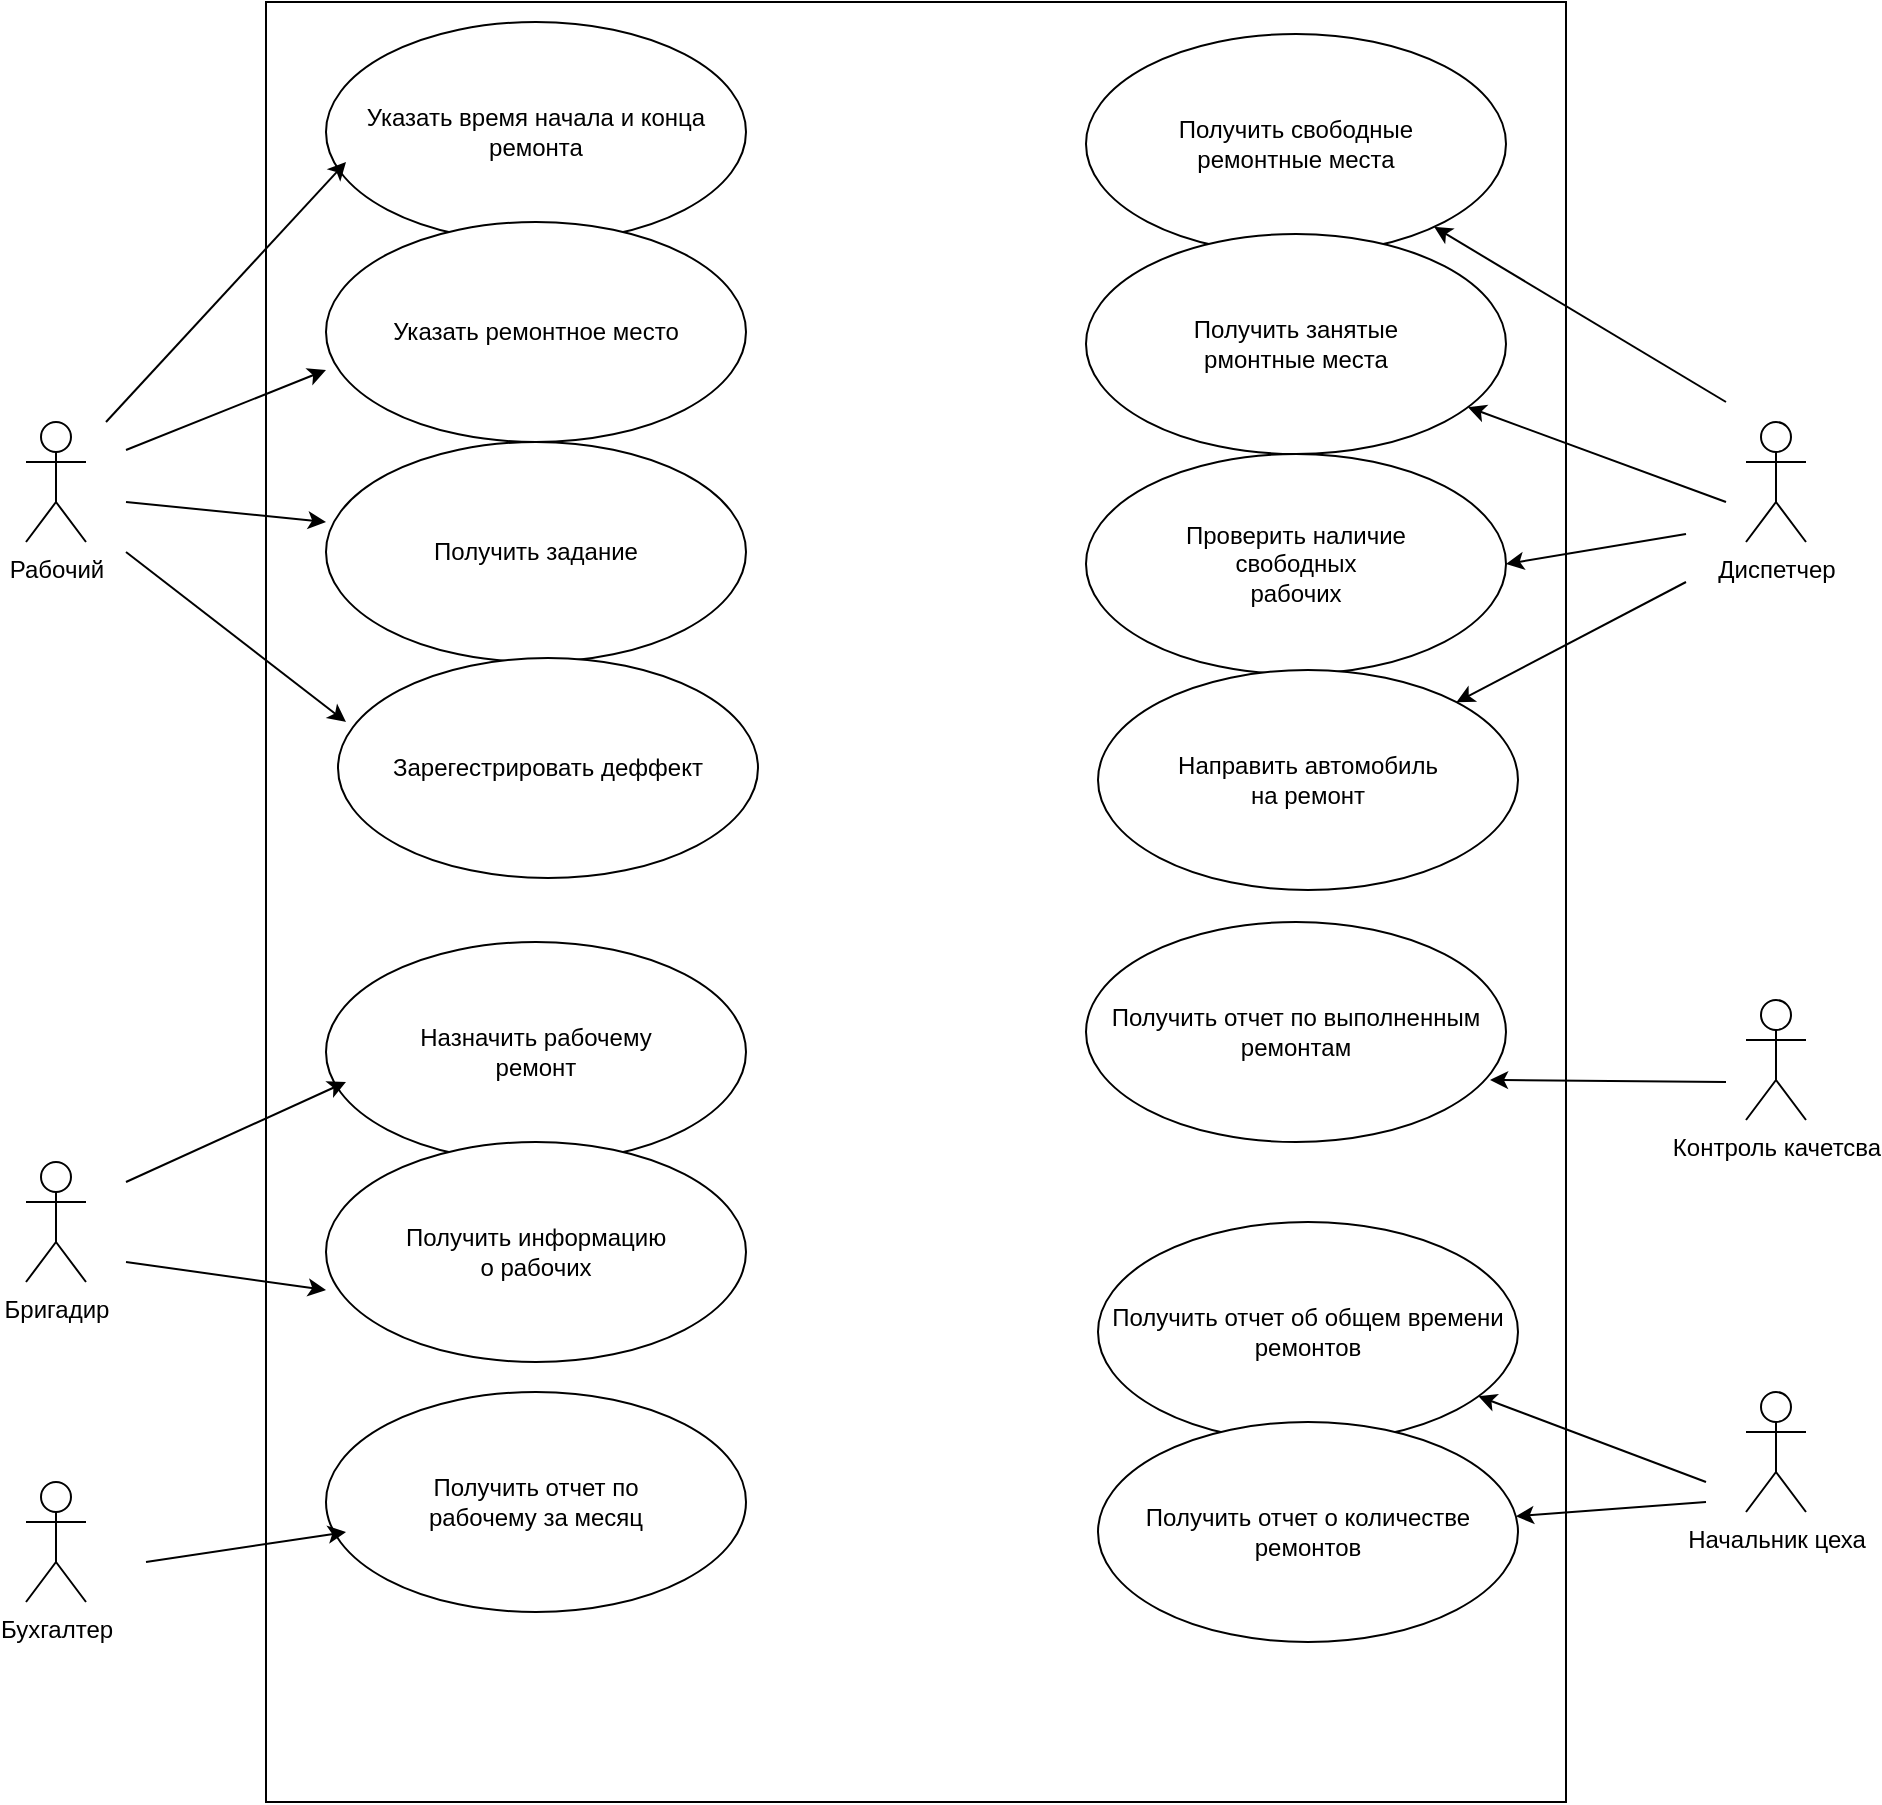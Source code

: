<mxfile version="10.7.7" type="device"><diagram id="opUoGpslqtMAxaRVwGHr" name="Page-1"><mxGraphModel dx="2323" dy="1257" grid="1" gridSize="10" guides="1" tooltips="1" connect="1" arrows="1" fold="1" page="1" pageScale="1" pageWidth="850" pageHeight="1100" math="0" shadow="0"><root><mxCell id="0"/><mxCell id="1" parent="0"/><mxCell id="98wTr1ywldGLVQ8ogjQb-3" value="" style="rounded=0;whiteSpace=wrap;html=1;" vertex="1" parent="1"><mxGeometry x="180" y="10" width="650" height="900" as="geometry"/></mxCell><mxCell id="t5vn-I_cDZiq1SrSx4TQ-1" value="Рабочий" style="shape=umlActor;verticalLabelPosition=bottom;labelBackgroundColor=#ffffff;verticalAlign=top;html=1;outlineConnect=0;" parent="1" vertex="1"><mxGeometry x="60" y="220" width="30" height="60" as="geometry"/></mxCell><mxCell id="t5vn-I_cDZiq1SrSx4TQ-6" value="&lt;span id=&quot;docs-internal-guid-1c0b10ed-7fff-4d52-9e66-07c7c2046a4b&quot;&gt;Указать время начала и конца ремонта&lt;/span&gt;" style="ellipse;whiteSpace=wrap;html=1;" parent="1" vertex="1"><mxGeometry x="210" y="20" width="210" height="110" as="geometry"/></mxCell><mxCell id="t5vn-I_cDZiq1SrSx4TQ-7" value="&lt;span id=&quot;docs-internal-guid-1c0b10ed-7fff-4d52-9e66-07c7c2046a4b&quot;&gt;Указать ремонтное место&lt;br&gt;&lt;/span&gt;" style="ellipse;whiteSpace=wrap;html=1;" parent="1" vertex="1"><mxGeometry x="210" y="120" width="210" height="110" as="geometry"/></mxCell><mxCell id="t5vn-I_cDZiq1SrSx4TQ-8" value="Получить задание" style="ellipse;whiteSpace=wrap;html=1;" parent="1" vertex="1"><mxGeometry x="210" y="230" width="210" height="110" as="geometry"/></mxCell><mxCell id="t5vn-I_cDZiq1SrSx4TQ-9" value="Зарегестрировать деффект" style="ellipse;whiteSpace=wrap;html=1;" parent="1" vertex="1"><mxGeometry x="216" y="338" width="210" height="110" as="geometry"/></mxCell><mxCell id="t5vn-I_cDZiq1SrSx4TQ-12" value="" style="endArrow=classic;html=1;" parent="1" edge="1"><mxGeometry width="50" height="50" relative="1" as="geometry"><mxPoint x="100" y="220" as="sourcePoint"/><mxPoint x="220" y="90" as="targetPoint"/></mxGeometry></mxCell><mxCell id="t5vn-I_cDZiq1SrSx4TQ-13" value="" style="endArrow=classic;html=1;" parent="1" edge="1"><mxGeometry width="50" height="50" relative="1" as="geometry"><mxPoint x="110" y="234" as="sourcePoint"/><mxPoint x="210" y="194" as="targetPoint"/></mxGeometry></mxCell><mxCell id="t5vn-I_cDZiq1SrSx4TQ-14" value="" style="endArrow=classic;html=1;" parent="1" edge="1"><mxGeometry width="50" height="50" relative="1" as="geometry"><mxPoint x="110" y="260" as="sourcePoint"/><mxPoint x="210" y="270" as="targetPoint"/></mxGeometry></mxCell><mxCell id="t5vn-I_cDZiq1SrSx4TQ-16" value="" style="endArrow=classic;html=1;" parent="1" edge="1"><mxGeometry width="50" height="50" relative="1" as="geometry"><mxPoint x="110" y="285" as="sourcePoint"/><mxPoint x="220" y="370" as="targetPoint"/></mxGeometry></mxCell><mxCell id="t5vn-I_cDZiq1SrSx4TQ-18" value="Бригадир" style="shape=umlActor;verticalLabelPosition=bottom;labelBackgroundColor=#ffffff;verticalAlign=top;html=1;outlineConnect=0;" parent="1" vertex="1"><mxGeometry x="60" y="590" width="30" height="60" as="geometry"/></mxCell><mxCell id="t5vn-I_cDZiq1SrSx4TQ-19" value="&lt;div&gt;Назначить рабочему&lt;/div&gt;&lt;div&gt;ремонт&lt;br&gt;&lt;/div&gt;" style="ellipse;whiteSpace=wrap;html=1;" parent="1" vertex="1"><mxGeometry x="210" y="480" width="210" height="110" as="geometry"/></mxCell><mxCell id="t5vn-I_cDZiq1SrSx4TQ-20" value="&lt;div&gt;Получить информацию&lt;/div&gt;&lt;div&gt;о рабочих&lt;br&gt;&lt;span id=&quot;docs-internal-guid-1c0b10ed-7fff-4d52-9e66-07c7c2046a4b&quot;&gt;&lt;/span&gt;&lt;/div&gt;&lt;div&gt;&lt;span id=&quot;docs-internal-guid-1c0b10ed-7fff-4d52-9e66-07c7c2046a4b&quot;&gt;&lt;/span&gt;&lt;/div&gt;" style="ellipse;whiteSpace=wrap;html=1;" parent="1" vertex="1"><mxGeometry x="210" y="580" width="210" height="110" as="geometry"/></mxCell><mxCell id="t5vn-I_cDZiq1SrSx4TQ-23" value="" style="endArrow=classic;html=1;" parent="1" edge="1"><mxGeometry width="50" height="50" relative="1" as="geometry"><mxPoint x="110" y="600" as="sourcePoint"/><mxPoint x="220" y="550" as="targetPoint"/></mxGeometry></mxCell><mxCell id="t5vn-I_cDZiq1SrSx4TQ-24" value="" style="endArrow=classic;html=1;" parent="1" edge="1"><mxGeometry width="50" height="50" relative="1" as="geometry"><mxPoint x="110" y="640" as="sourcePoint"/><mxPoint x="210" y="654" as="targetPoint"/></mxGeometry></mxCell><mxCell id="t5vn-I_cDZiq1SrSx4TQ-30" value="Бухгалтер" style="shape=umlActor;verticalLabelPosition=bottom;labelBackgroundColor=#ffffff;verticalAlign=top;html=1;outlineConnect=0;" parent="1" vertex="1"><mxGeometry x="60" y="750" width="30" height="60" as="geometry"/></mxCell><mxCell id="t5vn-I_cDZiq1SrSx4TQ-31" value="&lt;div&gt;Получить отчет по&lt;/div&gt;&lt;div&gt;рабочему за месяц&lt;br&gt;&lt;/div&gt;" style="ellipse;whiteSpace=wrap;html=1;" parent="1" vertex="1"><mxGeometry x="210" y="705" width="210" height="110" as="geometry"/></mxCell><mxCell id="t5vn-I_cDZiq1SrSx4TQ-33" value="" style="endArrow=classic;html=1;" parent="1" edge="1"><mxGeometry width="50" height="50" relative="1" as="geometry"><mxPoint x="120" y="790" as="sourcePoint"/><mxPoint x="220" y="775" as="targetPoint"/></mxGeometry></mxCell><mxCell id="t5vn-I_cDZiq1SrSx4TQ-35" value="Диспетчер" style="shape=umlActor;verticalLabelPosition=bottom;labelBackgroundColor=#ffffff;verticalAlign=top;html=1;outlineConnect=0;" parent="1" vertex="1"><mxGeometry x="920" y="220" width="30" height="60" as="geometry"/></mxCell><mxCell id="t5vn-I_cDZiq1SrSx4TQ-36" value="&lt;div&gt;Получить свободные&lt;/div&gt;&lt;div&gt;ремонтные места&lt;/div&gt;" style="ellipse;whiteSpace=wrap;html=1;" parent="1" vertex="1"><mxGeometry x="590" y="26" width="210" height="110" as="geometry"/></mxCell><mxCell id="t5vn-I_cDZiq1SrSx4TQ-37" value="&lt;div&gt;Получить занятые&lt;/div&gt;&lt;div&gt;рмонтные места&lt;br&gt;&lt;span id=&quot;docs-internal-guid-1c0b10ed-7fff-4d52-9e66-07c7c2046a4b&quot;&gt;&lt;/span&gt;&lt;/div&gt;&lt;div&gt;&lt;span id=&quot;docs-internal-guid-1c0b10ed-7fff-4d52-9e66-07c7c2046a4b&quot;&gt;&lt;/span&gt;&lt;/div&gt;" style="ellipse;whiteSpace=wrap;html=1;" parent="1" vertex="1"><mxGeometry x="590" y="126" width="210" height="110" as="geometry"/></mxCell><mxCell id="t5vn-I_cDZiq1SrSx4TQ-38" value="&lt;div&gt;Проверить наличие&lt;/div&gt;&lt;div&gt;свободных&lt;/div&gt;&lt;div&gt;рабочих&lt;/div&gt;" style="ellipse;whiteSpace=wrap;html=1;" parent="1" vertex="1"><mxGeometry x="590" y="236" width="210" height="110" as="geometry"/></mxCell><mxCell id="t5vn-I_cDZiq1SrSx4TQ-39" value="&lt;div&gt;Направить автомобиль&lt;/div&gt;&lt;div&gt;на ремонт&lt;br&gt;&lt;/div&gt;" style="ellipse;whiteSpace=wrap;html=1;" parent="1" vertex="1"><mxGeometry x="596" y="344" width="210" height="110" as="geometry"/></mxCell><mxCell id="t5vn-I_cDZiq1SrSx4TQ-40" value="" style="endArrow=classic;html=1;" parent="1" edge="1" target="t5vn-I_cDZiq1SrSx4TQ-36"><mxGeometry width="50" height="50" relative="1" as="geometry"><mxPoint x="910" y="210" as="sourcePoint"/><mxPoint x="600" y="96" as="targetPoint"/></mxGeometry></mxCell><mxCell id="t5vn-I_cDZiq1SrSx4TQ-41" value="" style="endArrow=classic;html=1;" parent="1" edge="1" target="t5vn-I_cDZiq1SrSx4TQ-37"><mxGeometry width="50" height="50" relative="1" as="geometry"><mxPoint x="910" y="260" as="sourcePoint"/><mxPoint x="590" y="200" as="targetPoint"/></mxGeometry></mxCell><mxCell id="t5vn-I_cDZiq1SrSx4TQ-42" value="" style="endArrow=classic;html=1;entryX=1;entryY=0.5;entryDx=0;entryDy=0;" parent="1" edge="1" target="t5vn-I_cDZiq1SrSx4TQ-38"><mxGeometry width="50" height="50" relative="1" as="geometry"><mxPoint x="890" y="276" as="sourcePoint"/><mxPoint x="590" y="276" as="targetPoint"/></mxGeometry></mxCell><mxCell id="t5vn-I_cDZiq1SrSx4TQ-43" value="" style="endArrow=classic;html=1;" parent="1" edge="1" target="t5vn-I_cDZiq1SrSx4TQ-39"><mxGeometry width="50" height="50" relative="1" as="geometry"><mxPoint x="890" y="300" as="sourcePoint"/><mxPoint x="600" y="376" as="targetPoint"/></mxGeometry></mxCell><mxCell id="t5vn-I_cDZiq1SrSx4TQ-44" value="Контроль качетсва" style="shape=umlActor;verticalLabelPosition=bottom;labelBackgroundColor=#ffffff;verticalAlign=top;html=1;outlineConnect=0;" parent="1" vertex="1"><mxGeometry x="920" y="509" width="30" height="60" as="geometry"/></mxCell><mxCell id="t5vn-I_cDZiq1SrSx4TQ-45" value="&lt;div&gt;Получить отчет &lt;span id=&quot;docs-internal-guid-cd76d782-7fff-cb7f-6739-65d3ce2da965&quot;&gt;по выполненным ремонтам&lt;/span&gt;&lt;/div&gt;" style="ellipse;whiteSpace=wrap;html=1;" parent="1" vertex="1"><mxGeometry x="590" y="470" width="210" height="110" as="geometry"/></mxCell><mxCell id="t5vn-I_cDZiq1SrSx4TQ-49" value="" style="endArrow=classic;html=1;entryX=0.962;entryY=0.718;entryDx=0;entryDy=0;entryPerimeter=0;" parent="1" edge="1" target="t5vn-I_cDZiq1SrSx4TQ-45"><mxGeometry width="50" height="50" relative="1" as="geometry"><mxPoint x="910" y="550" as="sourcePoint"/><mxPoint x="615" y="524" as="targetPoint"/></mxGeometry></mxCell><mxCell id="t5vn-I_cDZiq1SrSx4TQ-57" value="Начальник цеха" style="shape=umlActor;verticalLabelPosition=bottom;labelBackgroundColor=#ffffff;verticalAlign=top;html=1;outlineConnect=0;" parent="1" vertex="1"><mxGeometry x="920" y="705" width="30" height="60" as="geometry"/></mxCell><mxCell id="t5vn-I_cDZiq1SrSx4TQ-58" value="Получить отчет об общем времени ремонтов" style="ellipse;whiteSpace=wrap;html=1;" parent="1" vertex="1"><mxGeometry x="596" y="620" width="210" height="110" as="geometry"/></mxCell><mxCell id="t5vn-I_cDZiq1SrSx4TQ-59" value="Получить отчет о количестве ремонтов" style="ellipse;whiteSpace=wrap;html=1;" parent="1" vertex="1"><mxGeometry x="596" y="720" width="210" height="110" as="geometry"/></mxCell><mxCell id="t5vn-I_cDZiq1SrSx4TQ-60" value="" style="endArrow=classic;html=1;" parent="1" edge="1" target="t5vn-I_cDZiq1SrSx4TQ-58"><mxGeometry width="50" height="50" relative="1" as="geometry"><mxPoint x="900" y="750" as="sourcePoint"/><mxPoint x="606" y="690" as="targetPoint"/></mxGeometry></mxCell><mxCell id="t5vn-I_cDZiq1SrSx4TQ-61" value="" style="endArrow=classic;html=1;" parent="1" edge="1" target="t5vn-I_cDZiq1SrSx4TQ-59"><mxGeometry width="50" height="50" relative="1" as="geometry"><mxPoint x="900" y="760" as="sourcePoint"/><mxPoint x="596" y="794" as="targetPoint"/></mxGeometry></mxCell></root></mxGraphModel></diagram></mxfile>